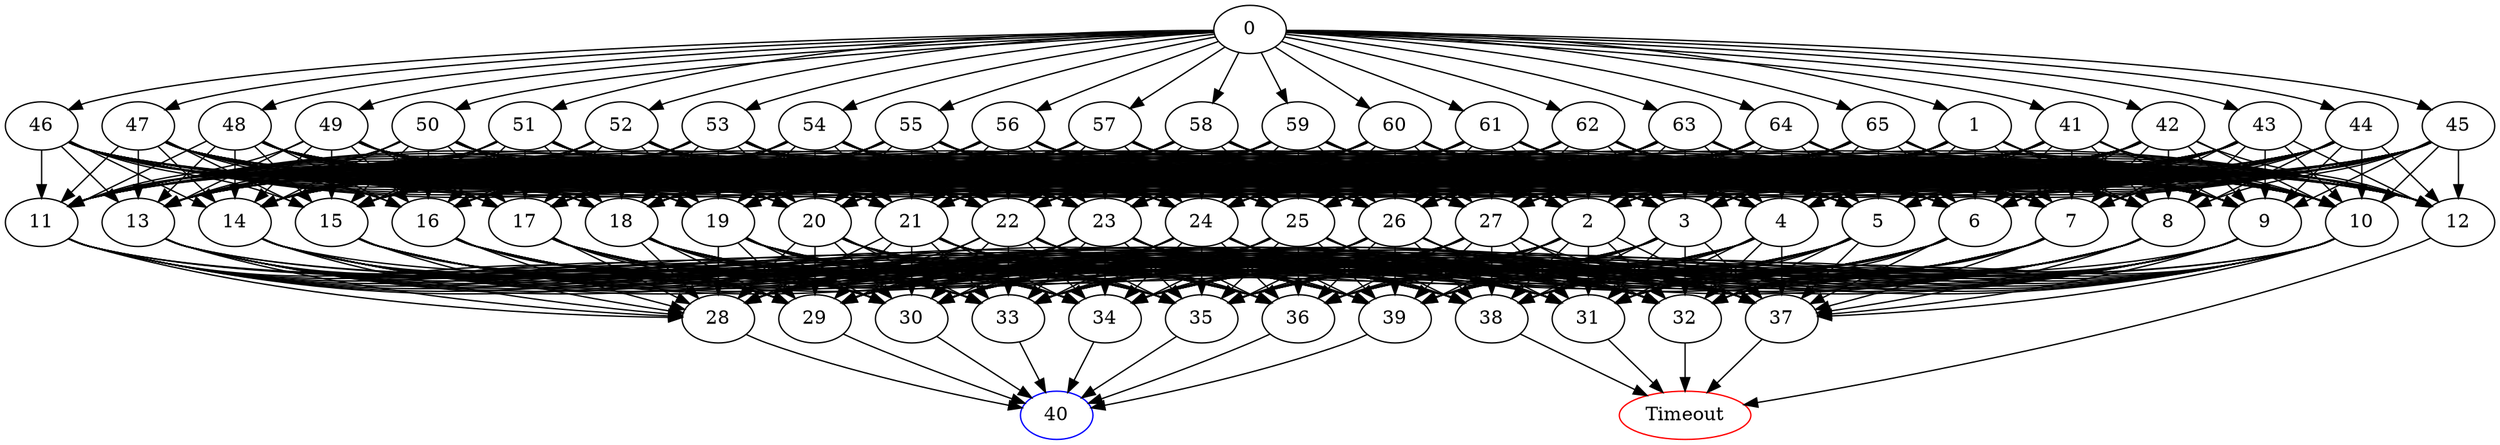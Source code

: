 digraph G {
	0 -> 1;
	0 -> 41;
	0 -> 42;
	0 -> 43;
	0 -> 44;
	0 -> 45;
	0 -> 46;
	0 -> 47;
	0 -> 48;
	0 -> 49;
	0 -> 50;
	0 -> 51;
	0 -> 52;
	0 -> 53;
	0 -> 54;
	0 -> 55;
	0 -> 56;
	0 -> 57;
	0 -> 58;
	0 -> 59;
	0 -> 60;
	0 -> 61;
	0 -> 62;
	0 -> 63;
	0 -> 64;
	0 -> 65;
	1 -> 2;
	1 -> 3;
	1 -> 4;
	1 -> 5;
	1 -> 6;
	1 -> 7;
	1 -> 8;
	1 -> 9;
	1 -> 10;
	1 -> 11;
	1 -> 12;
	1 -> 13;
	1 -> 14;
	1 -> 15;
	1 -> 16;
	1 -> 17;
	1 -> 18;
	1 -> 19;
	1 -> 20;
	1 -> 21;
	1 -> 22;
	1 -> 23;
	1 -> 24;
	1 -> 25;
	1 -> 26;
	1 -> 27;
	2 -> 28;
	2 -> 29;
	2 -> 30;
	2 -> 31;
	2 -> 32;
	2 -> 33;
	2 -> 34;
	2 -> 35;
	2 -> 36;
	2 -> 37;
	2 -> 38;
	2 -> 39;
	3 -> 28;
	3 -> 29;
	3 -> 30;
	3 -> 31;
	3 -> 32;
	3 -> 33;
	3 -> 34;
	3 -> 35;
	3 -> 36;
	3 -> 37;
	3 -> 38;
	3 -> 39;
	4 -> 28;
	4 -> 29;
	4 -> 30;
	4 -> 31;
	4 -> 32;
	4 -> 33;
	4 -> 34;
	4 -> 35;
	4 -> 36;
	4 -> 37;
	4 -> 38;
	4 -> 39;
	5 -> 28;
	5 -> 29;
	5 -> 30;
	5 -> 31;
	5 -> 32;
	5 -> 33;
	5 -> 34;
	5 -> 35;
	5 -> 36;
	5 -> 37;
	5 -> 38;
	5 -> 39;
	6 -> 28;
	6 -> 29;
	6 -> 30;
	6 -> 31;
	6 -> 32;
	6 -> 33;
	6 -> 34;
	6 -> 35;
	6 -> 36;
	6 -> 37;
	6 -> 38;
	6 -> 39;
	7 -> 28;
	7 -> 29;
	7 -> 30;
	7 -> 31;
	7 -> 32;
	7 -> 33;
	7 -> 34;
	7 -> 35;
	7 -> 36;
	7 -> 37;
	7 -> 38;
	7 -> 39;
	8 -> 28;
	8 -> 29;
	8 -> 30;
	8 -> 31;
	8 -> 32;
	8 -> 33;
	8 -> 34;
	8 -> 35;
	8 -> 36;
	8 -> 37;
	8 -> 38;
	8 -> 39;
	9 -> 28;
	9 -> 29;
	9 -> 30;
	9 -> 31;
	9 -> 32;
	9 -> 33;
	9 -> 34;
	9 -> 35;
	9 -> 36;
	9 -> 37;
	9 -> 38;
	9 -> 39;
	10 -> 28;
	10 -> 29;
	10 -> 30;
	10 -> 31;
	10 -> 32;
	10 -> 33;
	10 -> 34;
	10 -> 35;
	10 -> 36;
	10 -> 37;
	10 -> 38;
	10 -> 39;
	11 -> 28;
	11 -> 29;
	11 -> 30;
	11 -> 31;
	11 -> 32;
	11 -> 33;
	11 -> 34;
	11 -> 35;
	11 -> 36;
	11 -> 37;
	11 -> 38;
	11 -> 39;
	12 -> "Timeout";
Timeout [color=red];
	13 -> 28;
	13 -> 29;
	13 -> 30;
	13 -> 31;
	13 -> 32;
	13 -> 33;
	13 -> 34;
	13 -> 35;
	13 -> 36;
	13 -> 37;
	13 -> 38;
	13 -> 39;
	14 -> 28;
	14 -> 29;
	14 -> 30;
	14 -> 31;
	14 -> 32;
	14 -> 33;
	14 -> 34;
	14 -> 35;
	14 -> 36;
	14 -> 37;
	14 -> 38;
	14 -> 39;
	15 -> 28;
	15 -> 29;
	15 -> 30;
	15 -> 31;
	15 -> 32;
	15 -> 33;
	15 -> 34;
	15 -> 35;
	15 -> 36;
	15 -> 37;
	15 -> 38;
	15 -> 39;
	16 -> 28;
	16 -> 29;
	16 -> 30;
	16 -> 31;
	16 -> 32;
	16 -> 33;
	16 -> 34;
	16 -> 35;
	16 -> 36;
	16 -> 37;
	16 -> 38;
	16 -> 39;
	17 -> 28;
	17 -> 29;
	17 -> 30;
	17 -> 31;
	17 -> 32;
	17 -> 33;
	17 -> 34;
	17 -> 35;
	17 -> 36;
	17 -> 37;
	17 -> 38;
	17 -> 39;
	18 -> 28;
	18 -> 29;
	18 -> 30;
	18 -> 31;
	18 -> 32;
	18 -> 33;
	18 -> 34;
	18 -> 35;
	18 -> 36;
	18 -> 37;
	18 -> 38;
	18 -> 39;
	19 -> 28;
	19 -> 29;
	19 -> 30;
	19 -> 31;
	19 -> 32;
	19 -> 33;
	19 -> 34;
	19 -> 35;
	19 -> 36;
	19 -> 37;
	19 -> 38;
	19 -> 39;
	20 -> 28;
	20 -> 29;
	20 -> 30;
	20 -> 31;
	20 -> 32;
	20 -> 33;
	20 -> 34;
	20 -> 35;
	20 -> 36;
	20 -> 37;
	20 -> 38;
	20 -> 39;
	21 -> 28;
	21 -> 29;
	21 -> 30;
	21 -> 31;
	21 -> 32;
	21 -> 33;
	21 -> 34;
	21 -> 35;
	21 -> 36;
	21 -> 37;
	21 -> 38;
	21 -> 39;
	22 -> 28;
	22 -> 29;
	22 -> 30;
	22 -> 31;
	22 -> 32;
	22 -> 33;
	22 -> 34;
	22 -> 35;
	22 -> 36;
	22 -> 37;
	22 -> 38;
	22 -> 39;
	23 -> 28;
	23 -> 29;
	23 -> 30;
	23 -> 31;
	23 -> 32;
	23 -> 33;
	23 -> 34;
	23 -> 35;
	23 -> 36;
	23 -> 37;
	23 -> 38;
	23 -> 39;
	24 -> 28;
	24 -> 29;
	24 -> 30;
	24 -> 31;
	24 -> 32;
	24 -> 33;
	24 -> 34;
	24 -> 35;
	24 -> 36;
	24 -> 37;
	24 -> 38;
	24 -> 39;
	25 -> 28;
	25 -> 29;
	25 -> 30;
	25 -> 31;
	25 -> 32;
	25 -> 33;
	25 -> 34;
	25 -> 35;
	25 -> 36;
	25 -> 37;
	25 -> 38;
	25 -> 39;
	26 -> 28;
	26 -> 29;
	26 -> 30;
	26 -> 31;
	26 -> 32;
	26 -> 33;
	26 -> 34;
	26 -> 35;
	26 -> 36;
	26 -> 37;
	26 -> 38;
	26 -> 39;
	27 -> 28;
	27 -> 29;
	27 -> 30;
	27 -> 31;
	27 -> 32;
	27 -> 33;
	27 -> 34;
	27 -> 35;
	27 -> 36;
	27 -> 37;
	27 -> 38;
	27 -> 39;
	28 -> "40";
40 [color=blue];
	29 -> "40";
40 [color=blue];
	30 -> "40";
40 [color=blue];
	31 -> "Timeout";
Timeout [color=red];
	32 -> "Timeout";
Timeout [color=red];
	33 -> "40";
40 [color=blue];
	34 -> "40";
40 [color=blue];
	35 -> "40";
40 [color=blue];
	36 -> "40";
40 [color=blue];
	37 -> "Timeout";
Timeout [color=red];
	38 -> "Timeout";
Timeout [color=red];
	39 -> "40";
40 [color=blue];
	41 -> 2;
	41 -> 3;
	41 -> 4;
	41 -> 5;
	41 -> 6;
	41 -> 7;
	41 -> 8;
	41 -> 9;
	41 -> 10;
	41 -> 11;
	41 -> 12;
	41 -> 13;
	41 -> 14;
	41 -> 15;
	41 -> 16;
	41 -> 17;
	41 -> 18;
	41 -> 19;
	41 -> 20;
	41 -> 21;
	41 -> 22;
	41 -> 23;
	41 -> 24;
	41 -> 25;
	41 -> 26;
	41 -> 27;
	42 -> 2;
	42 -> 3;
	42 -> 4;
	42 -> 5;
	42 -> 6;
	42 -> 7;
	42 -> 8;
	42 -> 9;
	42 -> 10;
	42 -> 11;
	42 -> 12;
	42 -> 13;
	42 -> 14;
	42 -> 15;
	42 -> 16;
	42 -> 17;
	42 -> 18;
	42 -> 19;
	42 -> 20;
	42 -> 21;
	42 -> 22;
	42 -> 23;
	42 -> 24;
	42 -> 25;
	42 -> 26;
	42 -> 27;
	43 -> 2;
	43 -> 3;
	43 -> 4;
	43 -> 5;
	43 -> 6;
	43 -> 7;
	43 -> 8;
	43 -> 9;
	43 -> 10;
	43 -> 11;
	43 -> 12;
	43 -> 13;
	43 -> 14;
	43 -> 15;
	43 -> 16;
	43 -> 17;
	43 -> 18;
	43 -> 19;
	43 -> 20;
	43 -> 21;
	43 -> 22;
	43 -> 23;
	43 -> 24;
	43 -> 25;
	43 -> 26;
	43 -> 27;
	44 -> 2;
	44 -> 3;
	44 -> 4;
	44 -> 5;
	44 -> 6;
	44 -> 7;
	44 -> 8;
	44 -> 9;
	44 -> 10;
	44 -> 11;
	44 -> 12;
	44 -> 13;
	44 -> 14;
	44 -> 15;
	44 -> 16;
	44 -> 17;
	44 -> 18;
	44 -> 19;
	44 -> 20;
	44 -> 21;
	44 -> 22;
	44 -> 23;
	44 -> 24;
	44 -> 25;
	44 -> 26;
	44 -> 27;
	45 -> 2;
	45 -> 3;
	45 -> 4;
	45 -> 5;
	45 -> 6;
	45 -> 7;
	45 -> 8;
	45 -> 9;
	45 -> 10;
	45 -> 11;
	45 -> 12;
	45 -> 13;
	45 -> 14;
	45 -> 15;
	45 -> 16;
	45 -> 17;
	45 -> 18;
	45 -> 19;
	45 -> 20;
	45 -> 21;
	45 -> 22;
	45 -> 23;
	45 -> 24;
	45 -> 25;
	45 -> 26;
	45 -> 27;
	46 -> 2;
	46 -> 3;
	46 -> 4;
	46 -> 5;
	46 -> 6;
	46 -> 7;
	46 -> 8;
	46 -> 9;
	46 -> 10;
	46 -> 11;
	46 -> 12;
	46 -> 13;
	46 -> 14;
	46 -> 15;
	46 -> 16;
	46 -> 17;
	46 -> 18;
	46 -> 19;
	46 -> 20;
	46 -> 21;
	46 -> 22;
	46 -> 23;
	46 -> 24;
	46 -> 25;
	46 -> 26;
	46 -> 27;
	47 -> 2;
	47 -> 3;
	47 -> 4;
	47 -> 5;
	47 -> 6;
	47 -> 7;
	47 -> 8;
	47 -> 9;
	47 -> 10;
	47 -> 11;
	47 -> 12;
	47 -> 13;
	47 -> 14;
	47 -> 15;
	47 -> 16;
	47 -> 17;
	47 -> 18;
	47 -> 19;
	47 -> 20;
	47 -> 21;
	47 -> 22;
	47 -> 23;
	47 -> 24;
	47 -> 25;
	47 -> 26;
	47 -> 27;
	48 -> 2;
	48 -> 3;
	48 -> 4;
	48 -> 5;
	48 -> 6;
	48 -> 7;
	48 -> 8;
	48 -> 9;
	48 -> 10;
	48 -> 11;
	48 -> 12;
	48 -> 13;
	48 -> 14;
	48 -> 15;
	48 -> 16;
	48 -> 17;
	48 -> 18;
	48 -> 19;
	48 -> 20;
	48 -> 21;
	48 -> 22;
	48 -> 23;
	48 -> 24;
	48 -> 25;
	48 -> 26;
	48 -> 27;
	49 -> 2;
	49 -> 3;
	49 -> 4;
	49 -> 5;
	49 -> 6;
	49 -> 7;
	49 -> 8;
	49 -> 9;
	49 -> 10;
	49 -> 11;
	49 -> 12;
	49 -> 13;
	49 -> 14;
	49 -> 15;
	49 -> 16;
	49 -> 17;
	49 -> 18;
	49 -> 19;
	49 -> 20;
	49 -> 21;
	49 -> 22;
	49 -> 23;
	49 -> 24;
	49 -> 25;
	49 -> 26;
	49 -> 27;
	50 -> 2;
	50 -> 3;
	50 -> 4;
	50 -> 5;
	50 -> 6;
	50 -> 7;
	50 -> 8;
	50 -> 9;
	50 -> 10;
	50 -> 11;
	50 -> 12;
	50 -> 13;
	50 -> 14;
	50 -> 15;
	50 -> 16;
	50 -> 17;
	50 -> 18;
	50 -> 19;
	50 -> 20;
	50 -> 21;
	50 -> 22;
	50 -> 23;
	50 -> 24;
	50 -> 25;
	50 -> 26;
	50 -> 27;
	51 -> 2;
	51 -> 3;
	51 -> 4;
	51 -> 5;
	51 -> 6;
	51 -> 7;
	51 -> 8;
	51 -> 9;
	51 -> 10;
	51 -> 11;
	51 -> 12;
	51 -> 13;
	51 -> 14;
	51 -> 15;
	51 -> 16;
	51 -> 17;
	51 -> 18;
	51 -> 19;
	51 -> 20;
	51 -> 21;
	51 -> 22;
	51 -> 23;
	51 -> 24;
	51 -> 25;
	51 -> 26;
	51 -> 27;
	52 -> 2;
	52 -> 3;
	52 -> 4;
	52 -> 5;
	52 -> 6;
	52 -> 7;
	52 -> 8;
	52 -> 9;
	52 -> 10;
	52 -> 11;
	52 -> 12;
	52 -> 13;
	52 -> 14;
	52 -> 15;
	52 -> 16;
	52 -> 17;
	52 -> 18;
	52 -> 19;
	52 -> 20;
	52 -> 21;
	52 -> 22;
	52 -> 23;
	52 -> 24;
	52 -> 25;
	52 -> 26;
	52 -> 27;
	53 -> 2;
	53 -> 3;
	53 -> 4;
	53 -> 5;
	53 -> 6;
	53 -> 7;
	53 -> 8;
	53 -> 9;
	53 -> 10;
	53 -> 11;
	53 -> 12;
	53 -> 13;
	53 -> 14;
	53 -> 15;
	53 -> 16;
	53 -> 17;
	53 -> 18;
	53 -> 19;
	53 -> 20;
	53 -> 21;
	53 -> 22;
	53 -> 23;
	53 -> 24;
	53 -> 25;
	53 -> 26;
	53 -> 27;
	54 -> 2;
	54 -> 3;
	54 -> 4;
	54 -> 5;
	54 -> 6;
	54 -> 7;
	54 -> 8;
	54 -> 9;
	54 -> 10;
	54 -> 11;
	54 -> 12;
	54 -> 13;
	54 -> 14;
	54 -> 15;
	54 -> 16;
	54 -> 17;
	54 -> 18;
	54 -> 19;
	54 -> 20;
	54 -> 21;
	54 -> 22;
	54 -> 23;
	54 -> 24;
	54 -> 25;
	54 -> 26;
	54 -> 27;
	55 -> 2;
	55 -> 3;
	55 -> 4;
	55 -> 5;
	55 -> 6;
	55 -> 7;
	55 -> 8;
	55 -> 9;
	55 -> 10;
	55 -> 11;
	55 -> 12;
	55 -> 13;
	55 -> 14;
	55 -> 15;
	55 -> 16;
	55 -> 17;
	55 -> 18;
	55 -> 19;
	55 -> 20;
	55 -> 21;
	55 -> 22;
	55 -> 23;
	55 -> 24;
	55 -> 25;
	55 -> 26;
	55 -> 27;
	56 -> 2;
	56 -> 3;
	56 -> 4;
	56 -> 5;
	56 -> 6;
	56 -> 7;
	56 -> 8;
	56 -> 9;
	56 -> 10;
	56 -> 11;
	56 -> 12;
	56 -> 13;
	56 -> 14;
	56 -> 15;
	56 -> 16;
	56 -> 17;
	56 -> 18;
	56 -> 19;
	56 -> 20;
	56 -> 21;
	56 -> 22;
	56 -> 23;
	56 -> 24;
	56 -> 25;
	56 -> 26;
	56 -> 27;
	57 -> 2;
	57 -> 3;
	57 -> 4;
	57 -> 5;
	57 -> 6;
	57 -> 7;
	57 -> 8;
	57 -> 9;
	57 -> 10;
	57 -> 11;
	57 -> 12;
	57 -> 13;
	57 -> 14;
	57 -> 15;
	57 -> 16;
	57 -> 17;
	57 -> 18;
	57 -> 19;
	57 -> 20;
	57 -> 21;
	57 -> 22;
	57 -> 23;
	57 -> 24;
	57 -> 25;
	57 -> 26;
	57 -> 27;
	58 -> 2;
	58 -> 3;
	58 -> 4;
	58 -> 5;
	58 -> 6;
	58 -> 7;
	58 -> 8;
	58 -> 9;
	58 -> 10;
	58 -> 11;
	58 -> 12;
	58 -> 13;
	58 -> 14;
	58 -> 15;
	58 -> 16;
	58 -> 17;
	58 -> 18;
	58 -> 19;
	58 -> 20;
	58 -> 21;
	58 -> 22;
	58 -> 23;
	58 -> 24;
	58 -> 25;
	58 -> 26;
	58 -> 27;
	59 -> 2;
	59 -> 3;
	59 -> 4;
	59 -> 5;
	59 -> 6;
	59 -> 7;
	59 -> 8;
	59 -> 9;
	59 -> 10;
	59 -> 11;
	59 -> 12;
	59 -> 13;
	59 -> 14;
	59 -> 15;
	59 -> 16;
	59 -> 17;
	59 -> 18;
	59 -> 19;
	59 -> 20;
	59 -> 21;
	59 -> 22;
	59 -> 23;
	59 -> 24;
	59 -> 25;
	59 -> 26;
	59 -> 27;
	60 -> 2;
	60 -> 3;
	60 -> 4;
	60 -> 5;
	60 -> 6;
	60 -> 7;
	60 -> 8;
	60 -> 9;
	60 -> 10;
	60 -> 11;
	60 -> 12;
	60 -> 13;
	60 -> 14;
	60 -> 15;
	60 -> 16;
	60 -> 17;
	60 -> 18;
	60 -> 19;
	60 -> 20;
	60 -> 21;
	60 -> 22;
	60 -> 23;
	60 -> 24;
	60 -> 25;
	60 -> 26;
	60 -> 27;
	61 -> 2;
	61 -> 3;
	61 -> 4;
	61 -> 5;
	61 -> 6;
	61 -> 7;
	61 -> 8;
	61 -> 9;
	61 -> 10;
	61 -> 11;
	61 -> 12;
	61 -> 13;
	61 -> 14;
	61 -> 15;
	61 -> 16;
	61 -> 17;
	61 -> 18;
	61 -> 19;
	61 -> 20;
	61 -> 21;
	61 -> 22;
	61 -> 23;
	61 -> 24;
	61 -> 25;
	61 -> 26;
	61 -> 27;
	62 -> 2;
	62 -> 3;
	62 -> 4;
	62 -> 5;
	62 -> 6;
	62 -> 7;
	62 -> 8;
	62 -> 9;
	62 -> 10;
	62 -> 11;
	62 -> 12;
	62 -> 13;
	62 -> 14;
	62 -> 15;
	62 -> 16;
	62 -> 17;
	62 -> 18;
	62 -> 19;
	62 -> 20;
	62 -> 21;
	62 -> 22;
	62 -> 23;
	62 -> 24;
	62 -> 25;
	62 -> 26;
	62 -> 27;
	63 -> 2;
	63 -> 3;
	63 -> 4;
	63 -> 5;
	63 -> 6;
	63 -> 7;
	63 -> 8;
	63 -> 9;
	63 -> 10;
	63 -> 11;
	63 -> 12;
	63 -> 13;
	63 -> 14;
	63 -> 15;
	63 -> 16;
	63 -> 17;
	63 -> 18;
	63 -> 19;
	63 -> 20;
	63 -> 21;
	63 -> 22;
	63 -> 23;
	63 -> 24;
	63 -> 25;
	63 -> 26;
	63 -> 27;
	64 -> 2;
	64 -> 3;
	64 -> 4;
	64 -> 5;
	64 -> 6;
	64 -> 7;
	64 -> 8;
	64 -> 9;
	64 -> 10;
	64 -> 11;
	64 -> 12;
	64 -> 13;
	64 -> 14;
	64 -> 15;
	64 -> 16;
	64 -> 17;
	64 -> 18;
	64 -> 19;
	64 -> 20;
	64 -> 21;
	64 -> 22;
	64 -> 23;
	64 -> 24;
	64 -> 25;
	64 -> 26;
	64 -> 27;
	65 -> 2;
	65 -> 3;
	65 -> 4;
	65 -> 5;
	65 -> 6;
	65 -> 7;
	65 -> 8;
	65 -> 9;
	65 -> 10;
	65 -> 11;
	65 -> 12;
	65 -> 13;
	65 -> 14;
	65 -> 15;
	65 -> 16;
	65 -> 17;
	65 -> 18;
	65 -> 19;
	65 -> 20;
	65 -> 21;
	65 -> 22;
	65 -> 23;
	65 -> 24;
	65 -> 25;
	65 -> 26;
	65 -> 27;
}
